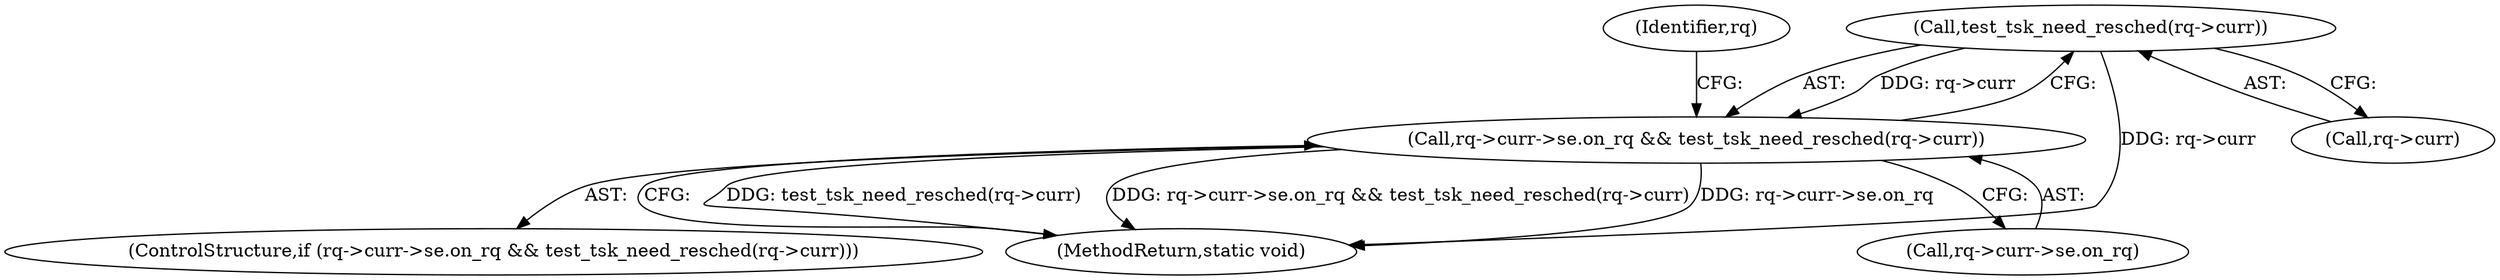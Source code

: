 digraph "0_linux_f26f9aff6aaf67e9a430d16c266f91b13a5bff64_0@pointer" {
"1000140" [label="(Call,test_tsk_need_resched(rq->curr))"];
"1000132" [label="(Call,rq->curr->se.on_rq && test_tsk_need_resched(rq->curr))"];
"1000141" [label="(Call,rq->curr)"];
"1000146" [label="(Identifier,rq)"];
"1000131" [label="(ControlStructure,if (rq->curr->se.on_rq && test_tsk_need_resched(rq->curr)))"];
"1000140" [label="(Call,test_tsk_need_resched(rq->curr))"];
"1000149" [label="(MethodReturn,static void)"];
"1000133" [label="(Call,rq->curr->se.on_rq)"];
"1000132" [label="(Call,rq->curr->se.on_rq && test_tsk_need_resched(rq->curr))"];
"1000140" -> "1000132"  [label="AST: "];
"1000140" -> "1000141"  [label="CFG: "];
"1000141" -> "1000140"  [label="AST: "];
"1000132" -> "1000140"  [label="CFG: "];
"1000140" -> "1000149"  [label="DDG: rq->curr"];
"1000140" -> "1000132"  [label="DDG: rq->curr"];
"1000132" -> "1000131"  [label="AST: "];
"1000132" -> "1000133"  [label="CFG: "];
"1000133" -> "1000132"  [label="AST: "];
"1000146" -> "1000132"  [label="CFG: "];
"1000149" -> "1000132"  [label="CFG: "];
"1000132" -> "1000149"  [label="DDG: test_tsk_need_resched(rq->curr)"];
"1000132" -> "1000149"  [label="DDG: rq->curr->se.on_rq && test_tsk_need_resched(rq->curr)"];
"1000132" -> "1000149"  [label="DDG: rq->curr->se.on_rq"];
}
